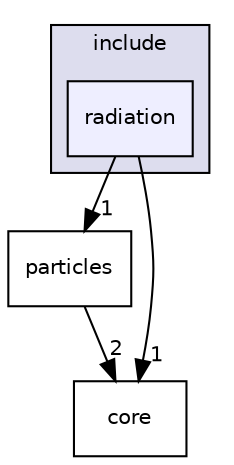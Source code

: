 digraph "include/radiation" {
  compound=true
  node [ fontsize="10", fontname="Helvetica"];
  edge [ labelfontsize="10", labelfontname="Helvetica"];
  subgraph clusterdir_d44c64559bbebec7f509842c48db8b23 {
    graph [ bgcolor="#ddddee", pencolor="black", label="include" fontname="Helvetica", fontsize="10", URL="dir_d44c64559bbebec7f509842c48db8b23.html"]
  dir_81649d24cd76203e401eda9b3818bff8 [shape=box, label="radiation", style="filled", fillcolor="#eeeeff", pencolor="black", URL="dir_81649d24cd76203e401eda9b3818bff8.html"];
  }
  dir_4500ae5066efdd32ca33cf133a51d304 [shape=box label="particles" URL="dir_4500ae5066efdd32ca33cf133a51d304.html"];
  dir_3d69f64eaf81436fe2b22361382717e5 [shape=box label="core" URL="dir_3d69f64eaf81436fe2b22361382717e5.html"];
  dir_4500ae5066efdd32ca33cf133a51d304->dir_3d69f64eaf81436fe2b22361382717e5 [headlabel="2", labeldistance=1.5 headhref="dir_000014_000003.html"];
  dir_81649d24cd76203e401eda9b3818bff8->dir_4500ae5066efdd32ca33cf133a51d304 [headlabel="1", labeldistance=1.5 headhref="dir_000015_000014.html"];
  dir_81649d24cd76203e401eda9b3818bff8->dir_3d69f64eaf81436fe2b22361382717e5 [headlabel="1", labeldistance=1.5 headhref="dir_000015_000003.html"];
}

